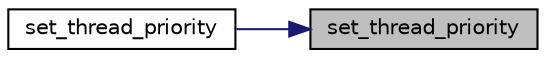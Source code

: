 digraph "set_thread_priority"
{
 // LATEX_PDF_SIZE
  edge [fontname="Helvetica",fontsize="10",labelfontname="Helvetica",labelfontsize="10"];
  node [fontname="Helvetica",fontsize="10",shape=record];
  rankdir="RL";
  Node1 [label="set_thread_priority",height=0.2,width=0.4,color="black", fillcolor="grey75", style="filled", fontcolor="black",tooltip=" "];
  Node1 -> Node2 [dir="back",color="midnightblue",fontsize="10",style="solid",fontname="Helvetica"];
  Node2 [label="set_thread_priority",height=0.2,width=0.4,color="black", fillcolor="white", style="filled",URL="$thread__utils__pthreads_8cpp.html#a8a26630087ebf54047f0e03598ae6ef0",tooltip=" "];
}
